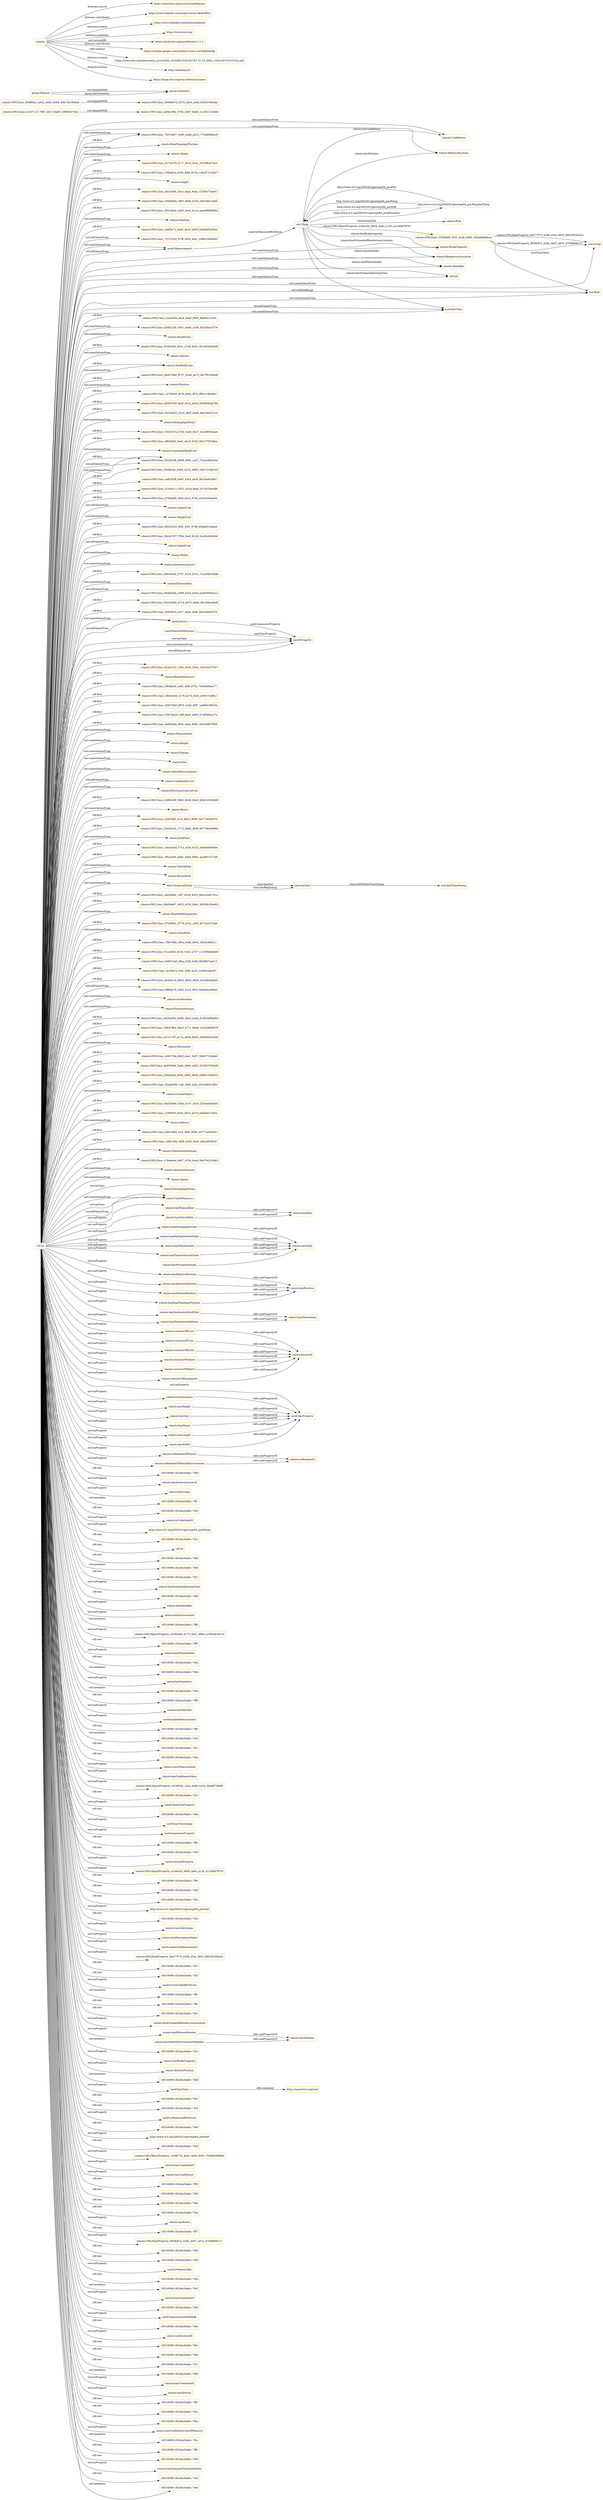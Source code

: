 digraph ar2dtool_diagram { 
rankdir=LR;
size="1501"
node [shape = rectangle, color="orange"]; "s4auto:Confidence" "s4auto:OWLClass_7507dd57_9c90_44e6_a415_770e8066fcc9" "s4auto:RoadTopologyPosition" "s4auto:Shape" "s4auto:OWLClass_917b1f76_f117_4910_91ac_2519f8c07dc3" "s4auto:OWLClass_be6b198e_5792_4367_8dd0_e1193127a9d0" "s4auto:OWLClass_15fb483a_e638_4f66_813b_1d6257210b27" "s4auto:Length" "s4auto:OWLClass_a61c93fb_45ce_4eae_94ac_15200c75ee91" "s4auto:OWLClass_3bfa8d5b_36f3_465e_b7e0_cbbcdbb14af9" "s4auto:OWLClass_35018e3e_3a05_4ce1_b21d_aecb99889b6a" "s4auto:Heading" "s4auto:OWLClass_ca6f3e72_e492_4e42_bb50_b3befd5200b2" "s4auto:OWLClass_7227c333_67f8_4f2d_a0e1_208d15683bb5" "saref:Measurement" "s4auto:OWLClass_b2aecf6a_cbcb_46a6_89e3_ffaf56c1c350" "s4auto:OWLClass_836b22f0_3931_44dd_a18b_4f52f5d10379" "s4auto:RoadEntity" "s4auto:OWLClass_81fdb39d_0931_47a8_b051_9516044569d5" "s4auto:Vehicle" "s4auto:NotifiedEvent" "s4auto:OWLClass_8b969e76_5374_4dc6_a45d_f32e5769cafa" "s4auto:OWLClass_bb857606_8737_45ad_ae73_c8c7f91884d8" "s4auto:Position" "s4auto:OWLClass_ce70b5bf_f678_4d04_8f7e_ff5b116b49a3" "s4auto:OWLClass_495b7639_fa49_44c2_a634_3838926ad786" "s4auto:OWLClass_04329a05_2232_4bf5_b0a8_ded14fee7c24" "s4auto:ParkingSpotPoint" "s4auto:OWLClass_32021b7a_e7be_4a44_9c27_d1ea8f53eaa4" "s4auto:OWLClass_efb5f3dd_4e42_4e19_91b3_f451575038ea" "s4auto:VulnerableRoadUser" "http://www.w3.org/2003/01/geo/wgs84_pos#SpatialThing" "s4auto:OWLClass_0f32b2d8_db89_4881_ace7_72cace8ba5de" "time:Instant" "s4auto:OWLClass_50c8f1b0_b382_4232_b895_16b7210ad7d3" "s4auto:OWLClass_ab8202ff_e405_4365_abc8_8fc24e9c38b7" "s4auto:OWLClass_51b26c11_9322_4c2b_8eaf_551547ee4dfb" "s4auto:OWLClass_b7b8e4f0_00ef_4ec3_8706_a3a35e4aebd0" "s4auto:LengthUnit" "s4auto:HeightUnit" "s4auto:OWLClass_8f320229_ef05_43f1_9766_80adb01eada6" "s4auto:OWLClass_942e2767_7f64_4ce0_822b_2cc26c6a540d" "s4auto:SpeedUnit" "s4auto:Width" "s4auto:RelativePosition" "s4auto:AutomationLevel" "s4auto:OWLClass_59b3b3ba_5757_41b5_8741_7e226853e49e" "s4auto:PlatoonRole" "s4auto:OWLClass_30dd4a6b_a368_45c4_bcb0_b2d8300ba2c1" "s4auto:OWLClass_92454d09_d714_4870_a8d4_c8c16bbc49d8" "s4auto:OWLClass_f4d3087f_4c57_4b40_bbf0_59a10d4f1876" "saref:Device" "s4auto:OWLClass_62ab1c22_189c_4445_85ee_1ef1e2d17b57" "s4auto:RoadSideSensor" "s4auto:OWLClass_083fab3f_ca95_4af8_873e_7563bd6bec77" "s4auto:OWLClass_094f68a1_a622_4a62_9298_43b74210b8a4" "s4auto:BrakeCapacity" "s4auto:OWLClass_28e02d4d_1c7b_4c7b_af28_cc59c73a9fa1" "s4auto:OWLClass_268735bf_d97b_43a0_80f7_ead69c3861fa" "saref:FeatureOfInterest" "s4auto:OWLClass_55978b20_33ff_44a1_a09c_974f509cc274" "s4auto:OWLClass_8ef04dbb_f94e_4dae_8bf0_cb63cd807909" "s4auto:PlatoonState" "s4auto:OWLClass_2cc57115_7965_4f13_9ad6_139fbf337b2e" "s4auto:Height" "s4auto:Platoon" "s4auto:Size" "s4auto:Role" "s4auto:VehicleEnvironment" "saref:Property" "s4auto:CardinalityUnit" "s4auto:ElectronicControlUnit" "s4auto:OWLClass_d2f64388_08b5_4626_8be5_bf2614562bb8" "s4auto:Route" "s4auto:OWLClass_a2818dfc_41cf_4923_9680_ba37180e5970" "s4auto:OWLClass_2945d1e2_7172_4b82_869f_0b779bc9496b" "s4auto:EndPoint" "s4auto:OWLClass_1ab43a6d_571a_434f_9152_bdeb0fb96694" "s4auto:OWLClass_3f5ca29b_a4bb_4d64_89b4_aac68c137c49" "s4auto:VehicleRole" "s4auto:RoutePoint" "time:TemporalEntity" "s4auto:OWLClass_ca926664_1ef7_4528_8022_66d1d26b701e" "s4auto:OWLClass_04b546d7_4632_4354_b9a1_00058c30a662" "s4auto:RoadSideEquipment" "s4auto:OWLClass_07a59fd1_8778_41b1_a40f_497242d7cfab" "s4auto:StartPoint" "s4auto:OWLClass_7f65788c_8f5a_4c8b_89c8_1f924c8ef511" "s4auto:OWLClass_f12ac0e6_d518_41b2_a737_112009debde8" "s4auto:OWLClass_94907a46_9fca_42fb_9c66_8626fb7ee513" "s4auto:OWLClass_eb1fda7a_fc6c_4dfb_ac2f_1ce59234bc97" "s4auto:OWLClass_8cd541c9_9bb2_49a5_9820_43c0dbcf5a60" "s4auto:OWLClass_9ffbba79_32b5_41e3_9f34_6d82b4c49fe0" "geosp:Geometry" "s4auto:Acceleration" "s4auto:PlatoonPosition" "s4auto:OWLClass_8d26a591_bd0b_48a3_ba4b_61932a89dcbd" "s4auto:OWLClass_26b47864_9eb3_4711_89a6_c23244800e78" "s4auto:OWLClass_be7c1797_e17e_4904_8dc6_3b99926e33dd" "s4auto:Movement" "s4auto:RendezvousLocation" "s4auto:OWLClass_a58175fa_904f_4ee1_9c97_39b077249abf" "s4auto:OWLClass_4e93090d_5aeb_4946_a593_25268703bb08" "s4auto:Identifier" "geosp:Feature" "s4auto:OWLClass_3ef5abd6_4002_4095_96dd_008e5780e633" "s4auto:OWLClass_92dab589_1afc_4f99_a53c_031ddf5a1d85" "s4auto:CriticalObject" "s4auto:OWLClass_9ad3360e_429a_4107_a353_2f10a459de05" "s4auto:OWLClass_c25f950f_505d_4814_be70_0de84bc70d3c" "s4auto:Address" "s4auto:OWLClass_e6b10e5f_1fc3_49fe_995b_d2771ae66e91" "s4auto:OWLClass_34f8159d_60f8_42d5_9ee3_ef6ca0f3823f" "s4auto:OWLClass_553f9409_f262_4ed9_a940_180eb68bbb2a" "s4auto:PlatoonVehicleState" "s4auto:OWLClass_c74dee04_0497_4156_bcad_06a79021d4b3" "s4auto:AbsolutePosition" "s4auto:Speed" "s4auto:ParkingSpotState" "saref:UnitOfMeasure" ; /*classes style*/
	"s4auto:hasPlatoonRole" -> "s4auto:hasRole" [ label = "rdfs:subPropertyOf" ];
	"s4auto:hasParkingSpotState" -> "s4auto:hasState" [ label = "rdfs:subPropertyOf" ];
	"s4auto:hasPlatoonPosition" -> "s4auto:hasPosition" [ label = "rdfs:subPropertyOf" ];
	"s4auto:hasDestinationEndPoint" -> "s4auto:hasDestination" [ label = "rdfs:subPropertyOf" ];
	"s4auto:consistsOfEvent" -> "saref:consistsOf" [ label = "rdfs:subPropertyOf" ];
	"s4auto:hasSize" -> "saref:hasProperty" [ label = "rdfs:subPropertyOf" ];
	"geosp:Feature" -> "geosp:Geometry" [ label = "owl:disjointWith" ];
	"s4auto:OWLClass_2cc57115_7965_4f13_9ad6_139fbf337b2e" -> "s4auto:OWLClass_be6b198e_5792_4367_8dd0_e1193127a9d0" [ label = "owl:disjointWith" ];
	"s4auto:" -> "https://saref.etsi.org/sources/saref4auto/" [ label = "dcterms:source" ];
	"s4auto:" -> "https://www.linkedin.com/in/pol-torres-46a83863/" [ label = "dcterms:contributor" ];
	"s4auto:" -> "https://www.linkedin.com/in/lauradaniele" [ label = "dcterms:creator" ];
	"s4auto:" -> "https://www.etsi.org/" [ label = "dcterms:publisher" ];
	"s4auto:" -> "https://saref.etsi.org/saref4auto/v1.1.1/" [ label = "owl:versionIRI" ];
	"s4auto:" -> "https://scholar.google.com/citations?user=coCDIj8AAAAJ" [ label = "dcterms:contributor" ];
	"s4auto:" -> "https://www.etsi.org/deliver/etsi_ts/103400_103499/10341007/01.01.01_60/ts_10341007v010101p.pdf" [ label = "rdfs:seeAlso" ];
	"s4auto:" -> "http://netellany.fr/" [ label = "dcterms:creator" ];
	"s4auto:" -> "https://forge.etsi.org/etsi-software-license" [ label = "dcterms:license" ];
	"s4auto:consistsOfUser" -> "saref:consistsOf" [ label = "rdfs:subPropertyOf" ];
	"s4auto:hasRoadTopologyPosition" -> "s4auto:hasPosition" [ label = "rdfs:subPropertyOf" ];
	"s4auto:hasShape" -> "saref:hasProperty" [ label = "rdfs:subPropertyOf" ];
	"s4auto:hasLength" -> "saref:hasProperty" [ label = "rdfs:subPropertyOf" ];
	"s4auto:hasParkingVehicleState" -> "s4auto:hasState" [ label = "rdfs:subPropertyOf" ];
	"s4auto:hasPlatoonState" -> "s4auto:hasState" [ label = "rdfs:subPropertyOf" ];
	"s4auto:isMemberOfPlatoon" -> "s4auto:isMemberOf" [ label = "rdfs:subPropertyOf" ];
	"s4auto:hasWidth" -> "saref:hasProperty" [ label = "rdfs:subPropertyOf" ];
	"s4auto:consistsOfEntity" -> "saref:consistsOf" [ label = "rdfs:subPropertyOf" ];
	"s4auto:hasPlatoonVehicleState" -> "s4auto:hasState" [ label = "rdfs:subPropertyOf" ];
	"s4auto:hasDestinationAddress" -> "s4auto:hasDestination" [ label = "rdfs:subPropertyOf" ];
	"NULL" -> "18516099:18244e3da6c:-7fd9" [ label = "rdf:rest" ];
	"NULL" -> "s4auto:hasAutomationLevel" [ label = "owl:onProperty" ];
	"NULL" -> "s4auto:OWLClass_942e2767_7f64_4ce0_822b_2cc26c6a540d" [ label = "rdf:first" ];
	"NULL" -> "s4auto:hasOrigin" [ label = "owl:onProperty" ];
	"NULL" -> "s4auto:NotifiedEvent" [ label = "owl:someValuesFrom" ];
	"NULL" -> "s4auto:HeightUnit" [ label = "owl:allValuesFrom" ];
	"NULL" -> "s4auto:hasPlatoonState" [ label = "owl:onProperty" ];
	"NULL" -> "s4auto:OWLClass_8cd541c9_9bb2_49a5_9820_43c0dbcf5a60" [ label = "rdf:first" ];
	"NULL" -> "s4auto:Address" [ label = "owl:someValuesFrom" ];
	"NULL" -> "18516099:18244e3da6c:-7ff1" [ label = "owl:members" ];
	"NULL" -> "18516099:18244e3da6c:-7fe3" [ label = "rdf:rest" ];
	"NULL" -> "s4auto:isCollectionOf" [ label = "owl:onProperty" ];
	"NULL" -> "http://www.w3.org/2003/01/geo/wgs84_pos#long" [ label = "owl:onProperty" ];
	"NULL" -> "s4auto:Shape" [ label = "owl:someValuesFrom" ];
	"NULL" -> "18516099:18244e3da6c:-7fc2" [ label = "rdf:rest" ];
	"NULL" -> "rdf:nil" [ label = "rdf:rest" ];
	"NULL" -> "18516099:18244e3da6c:-7fdb" [ label = "rdf:rest" ];
	"NULL" -> "s4auto:NotifiedEvent" [ label = "rdf:first" ];
	"NULL" -> "18516099:18244e3da6c:-7fe6" [ label = "owl:members" ];
	"NULL" -> "s4auto:PlatoonPosition" [ label = "owl:someValuesFrom" ];
	"NULL" -> "18516099:18244e3da6c:-7fe7" [ label = "rdf:rest" ];
	"NULL" -> "s4auto:OWLClass_62ab1c22_189c_4445_85ee_1ef1e2d17b57" [ label = "rdf:first" ];
	"NULL" -> "s4auto:OWLClass_c74dee04_0497_4156_bcad_06a79021d4b3" [ label = "rdf:first" ];
	"NULL" -> "s4auto:OWLClass_07a59fd1_8778_41b1_a40f_497242d7cfab" [ label = "rdf:first" ];
	"NULL" -> "s4auto:hasEstimatedJoiningTime" [ label = "owl:onProperty" ];
	"NULL" -> "18516099:18244e3da6c:-7fdf" [ label = "rdf:rest" ];
	"NULL" -> "s4auto:hasIdentifier" [ label = "owl:onProperty" ];
	"NULL" -> "s4auto:hasEnvironment" [ label = "owl:onProperty" ];
	"NULL" -> "18516099:18244e3da6c:-7ff8" [ label = "owl:members" ];
	"NULL" -> "s4auto:OWLClass_8f320229_ef05_43f1_9766_80adb01eada6" [ label = "rdf:first" ];
	"NULL" -> "s4auto:Heading" [ label = "owl:someValuesFrom" ];
	"NULL" -> "s4auto:OWLObjectProperty_1828ea5b_6175_4e01_88e4_a1b9cab3b318" [ label = "owl:onProperty" ];
	"NULL" -> "s4auto:OWLClass_3ef5abd6_4002_4095_96dd_008e5780e633" [ label = "rdf:first" ];
	"NULL" -> "s4auto:OWLClass_ab8202ff_e405_4365_abc8_8fc24e9c38b7" [ label = "rdf:first" ];
	"NULL" -> "s4auto:OWLClass_0f32b2d8_db89_4881_ace7_72cace8ba5de" [ label = "rdf:first" ];
	"NULL" -> "18516099:18244e3da6c:-7ff5" [ label = "rdf:rest" ];
	"NULL" -> "s4auto:hasPlatoonIndex" [ label = "owl:onProperty" ];
	"NULL" -> "s4auto:hasSize" [ label = "owl:onProperty" ];
	"NULL" -> "s4auto:hasShape" [ label = "owl:onProperty" ];
	"NULL" -> "18516099:18244e3da6c:-7fed" [ label = "rdf:rest" ];
	"NULL" -> "18516099:18244e3da6c:-7fdd" [ label = "owl:members" ];
	"NULL" -> "s4auto:ParkingSpotPoint" [ label = "owl:someValuesFrom" ];
	"NULL" -> "geosp:hasGeometry" [ label = "owl:onProperty" ];
	"NULL" -> "s4auto:OWLClass_b2aecf6a_cbcb_46a6_89e3_ffaf56c1c350" [ label = "rdf:first" ];
	"NULL" -> "s4auto:hasWidth" [ label = "owl:onProperty" ];
	"NULL" -> "18516099:18244e3da6c:-7fd4" [ label = "owl:members" ];
	"NULL" -> "18516099:18244e3da6c:-7ff9" [ label = "rdf:rest" ];
	"NULL" -> "saref:Device" [ label = "owl:allValuesFrom" ];
	"NULL" -> "s4auto:hasMovement" [ label = "owl:onProperty" ];
	"NULL" -> "s4auto:VulnerableRoadUser" [ label = "owl:someValuesFrom" ];
	"NULL" -> "xsd:float" [ label = "owl:onDataRange" ];
	"NULL" -> "s4auto:OWLClass_34f8159d_60f8_42d5_9ee3_ef6ca0f3823f" [ label = "rdf:first" ];
	"NULL" -> "s4auto:hasPlatoonVehicleState" [ label = "owl:onProperty" ];
	"NULL" -> "s4auto:OWLClass_eb1fda7a_fc6c_4dfb_ac2f_1ce59234bc97" [ label = "rdf:first" ];
	"NULL" -> "s4auto:OWLClass_81fdb39d_0931_47a8_b051_9516044569d5" [ label = "rdf:first" ];
	"NULL" -> "s4auto:hasMaxSize" [ label = "owl:onProperty" ];
	"NULL" -> "saref:makesMeasurement" [ label = "owl:onProperty" ];
	"NULL" -> "s4auto:ParkingSpotState" [ label = "owl:onClass" ];
	"NULL" -> "s4auto:OWLClass_9ffbba79_32b5_41e3_9f34_6d82b4c49fe0" [ label = "owl:allValuesFrom" ];
	"NULL" -> "18516099:18244e3da6c:-7ffb" [ label = "rdf:rest" ];
	"NULL" -> "18516099:18244e3da6c:-7fc6" [ label = "owl:members" ];
	"NULL" -> "s4auto:OWLClass_0f32b2d8_db89_4881_ace7_72cace8ba5de" [ label = "owl:allValuesFrom" ];
	"NULL" -> "18516099:18244e3da6c:-7fc1" [ label = "rdf:rest" ];
	"NULL" -> "xsd:string" [ label = "owl:someValuesFrom" ];
	"NULL" -> "s4auto:hasParkingSpotState" [ label = "owl:onProperty" ];
	"NULL" -> "18516099:18244e3da6c:-7fda" [ label = "rdf:rest" ];
	"NULL" -> "s4auto:isMemberOfPlatoon" [ label = "owl:onProperty" ];
	"NULL" -> "s4auto:usesMeasurement" [ label = "owl:onProperty" ];
	"NULL" -> "s4auto:PlatoonState" [ label = "owl:someValuesFrom" ];
	"NULL" -> "s4auto:Size" [ label = "owl:someValuesFrom" ];
	"NULL" -> "s4auto:OWLClass_7227c333_67f8_4f2d_a0e1_208d15683bb5" [ label = "owl:allValuesFrom" ];
	"NULL" -> "s4auto:Speed" [ label = "owl:someValuesFrom" ];
	"NULL" -> "s4auto:OWLClass_efb5f3dd_4e42_4e19_91b3_f451575038ea" [ label = "rdf:first" ];
	"NULL" -> "s4auto:hasConfidenceValue" [ label = "owl:onProperty" ];
	"NULL" -> "s4auto:OWLObjectProperty_c016f3d4_1a3a_4a8b_b22d_56aaff72f689" [ label = "owl:onProperty" ];
	"NULL" -> "18516099:18244e3da6c:-7fc5" [ label = "rdf:rest" ];
	"NULL" -> "saref:relatesToProperty" [ label = "owl:onProperty" ];
	"NULL" -> "s4auto:consistsOfVehicle" [ label = "owl:onProperty" ];
	"NULL" -> "18516099:18244e3da6c:-7fde" [ label = "rdf:rest" ];
	"NULL" -> "saref:hasTimestamp" [ label = "owl:onProperty" ];
	"NULL" -> "saref:measuresProperty" [ label = "owl:onProperty" ];
	"NULL" -> "s4auto:hasRoadTopologyPosition" [ label = "owl:onProperty" ];
	"NULL" -> "s4auto:Acceleration" [ label = "owl:someValuesFrom" ];
	"NULL" -> "18516099:18244e3da6c:-7ff0" [ label = "rdf:rest" ];
	"NULL" -> "18516099:18244e3da6c:-7fc9" [ label = "rdf:rest" ];
	"NULL" -> "saref:controlsProperty" [ label = "owl:onProperty" ];
	"NULL" -> "s4auto:RoadEntity" [ label = "owl:someValuesFrom" ];
	"NULL" -> "s4auto:consistsOfEntity" [ label = "owl:onProperty" ];
	"NULL" -> "xsd:dateTime" [ label = "owl:someValuesFrom" ];
	"NULL" -> "s4auto:OWLObjectProperty_e1bbccf3_d604_4a6c_a130_e2148e0787fc" [ label = "owl:onProperty" ];
	"NULL" -> "s4auto:OWLClass_26b47864_9eb3_4711_89a6_c23244800e78" [ label = "rdf:first" ];
	"NULL" -> "s4auto:Height" [ label = "owl:someValuesFrom" ];
	"NULL" -> "saref:Property" [ label = "owl:onClass" ];
	"NULL" -> "18516099:18244e3da6c:-7ff4" [ label = "rdf:rest" ];
	"NULL" -> "s4auto:OWLClass_f12ac0e6_d518_41b2_a737_112009debde8" [ label = "rdf:first" ];
	"NULL" -> "s4auto:OWLClass_ca926664_1ef7_4528_8022_66d1d26b701e" [ label = "rdf:first" ];
	"NULL" -> "s4auto:OWLClass_35018e3e_3a05_4ce1_b21d_aecb99889b6a" [ label = "rdf:first" ];
	"NULL" -> "18516099:18244e3da6c:-7fd3" [ label = "rdf:rest" ];
	"NULL" -> "18516099:18244e3da6c:-7fec" [ label = "rdf:rest" ];
	"NULL" -> "s4auto:BrakeCapacity" [ label = "owl:someValuesFrom" ];
	"NULL" -> "http://www.w3.org/2003/01/geo/wgs84_pos#alt" [ label = "owl:onProperty" ];
	"NULL" -> "saref:Property" [ label = "owl:someValuesFrom" ];
	"NULL" -> "saref:Device" [ label = "owl:someValuesFrom" ];
	"NULL" -> "18516099:18244e3da6c:-7fcb" [ label = "rdf:rest" ];
	"NULL" -> "s4auto:OWLClass_f4d3087f_4c57_4b40_bbf0_59a10d4f1876" [ label = "rdf:first" ];
	"NULL" -> "s4syst:hasSubSystem" [ label = "owl:onProperty" ];
	"NULL" -> "s4auto:OWLClass_495b7639_fa49_44c2_a634_3838926ad786" [ label = "rdf:first" ];
	"NULL" -> "s4auto:hasDescriptionName" [ label = "owl:onProperty" ];
	"NULL" -> "s4auto:Confidence" [ label = "owl:someValuesFrom" ];
	"NULL" -> "s4auto:Vehicle" [ label = "owl:someValuesFrom" ];
	"NULL" -> "s4auto:OWLClass_be7c1797_e17e_4904_8dc6_3b99926e33dd" [ label = "rdf:first" ];
	"NULL" -> "saref:relatesToMeasurement" [ label = "owl:onProperty" ];
	"NULL" -> "s4auto:OWLDataProperty_60a77575_e39d_454c_96c5_66f14035eb2e" [ label = "owl:onProperty" ];
	"NULL" -> "18516099:18244e3da6c:-7fd7" [ label = "rdf:rest" ];
	"NULL" -> "s4auto:OWLClass_8ef04dbb_f94e_4dae_8bf0_cb63cd807909" [ label = "rdf:first" ];
	"NULL" -> "s4auto:hasHeight" [ label = "owl:onProperty" ];
	"NULL" -> "18516099:18244e3da6c:-7fcf" [ label = "rdf:rest" ];
	"NULL" -> "s4auto:OWLClass_917b1f76_f117_4910_91ac_2519f8c07dc3" [ label = "rdf:first" ];
	"NULL" -> "saref:isControlledByDevice" [ label = "owl:onProperty" ];
	"NULL" -> "18516099:18244e3da6c:-7ffc" [ label = "owl:members" ];
	"NULL" -> "s4auto:OWLClass_04b546d7_4632_4354_b9a1_00058c30a662" [ label = "rdf:first" ];
	"NULL" -> "s4auto:OWLClass_2945d1e2_7172_4b82_869f_0b779bc9496b" [ label = "rdf:first" ];
	"NULL" -> "18516099:18244e3da6c:-7ffa" [ label = "rdf:rest" ];
	"NULL" -> "18516099:18244e3da6c:-7fe1" [ label = "rdf:rest" ];
	"NULL" -> "time:TemporalEntity" [ label = "owl:someValuesFrom" ];
	"NULL" -> "s4auto:AbsolutePosition" [ label = "owl:someValuesFrom" ];
	"NULL" -> "s4auto:Width" [ label = "owl:someValuesFrom" ];
	"NULL" -> "s4auto:OWLClass_8d26a591_bd0b_48a3_ba4b_61932a89dcbd" [ label = "rdf:first" ];
	"NULL" -> "s4auto:hasEstimatedRendezvousLocation" [ label = "owl:onProperty" ];
	"NULL" -> "s4auto:PlatoonVehicleState" [ label = "owl:someValuesFrom" ];
	"NULL" -> "s4auto:OWLClass_50c8f1b0_b382_4232_b895_16b7210ad7d3" [ label = "rdf:first" ];
	"NULL" -> "s4auto:hasPlatoonMember" [ label = "owl:onProperty" ];
	"NULL" -> "s4auto:OWLClass_083fab3f_ca95_4af8_873e_7563bd6bec77" [ label = "rdf:first" ];
	"NULL" -> "18516099:18244e3da6c:-7fc3" [ label = "owl:members" ];
	"NULL" -> "s4auto:hasBrakeCapacity" [ label = "owl:onProperty" ];
	"NULL" -> "s4auto:hasPlatoonPosition" [ label = "owl:onProperty" ];
	"NULL" -> "s4auto:SpeedUnit" [ label = "owl:allValuesFrom" ];
	"NULL" -> "s4auto:consistsOfObject" [ label = "owl:onProperty" ];
	"NULL" -> "s4auto:detectsPosition" [ label = "owl:onProperty" ];
	"NULL" -> "s4auto:OWLClass_c25f950f_505d_4814_be70_0de84bc70d3c" [ label = "rdf:first" ];
	"NULL" -> "s4auto:OWLClass_bb857606_8737_45ad_ae73_c8c7f91884d8" [ label = "rdf:first" ];
	"NULL" -> "18516099:18244e3da6c:-7fd8" [ label = "owl:members" ];
	"NULL" -> "s4auto:hasRelativePosition" [ label = "owl:onProperty" ];
	"NULL" -> "saref:hasValue" [ label = "owl:onProperty" ];
	"NULL" -> "18516099:18244e3da6c:-7fe5" [ label = "rdf:rest" ];
	"NULL" -> "s4auto:OWLClass_7507dd57_9c90_44e6_a415_770e8066fcc9" [ label = "owl:someValuesFrom" ];
	"NULL" -> "s4auto:PlatoonRole" [ label = "owl:someValuesFrom" ];
	"NULL" -> "18516099:18244e3da6c:-7fc4" [ label = "rdf:rest" ];
	"NULL" -> "s4auto:Route" [ label = "owl:someValuesFrom" ];
	"NULL" -> "saref:isMeasuredByDevice" [ label = "owl:onProperty" ];
	"NULL" -> "xsd:int" [ label = "owl:someValuesFrom" ];
	"NULL" -> "18516099:18244e3da6c:-7fe9" [ label = "rdf:rest" ];
	"NULL" -> "s4auto:hasLength" [ label = "owl:onProperty" ];
	"NULL" -> "http://www.w3.org/2003/01/geo/wgs84_pos#lat" [ label = "owl:onProperty" ];
	"NULL" -> "s4auto:OWLClass_32021b7a_e7be_4a44_9c27_d1ea8f53eaa4" [ label = "rdf:first" ];
	"NULL" -> "18516099:18244e3da6c:-7fc8" [ label = "rdf:rest" ];
	"NULL" -> "s4auto:OWLClass_94907a46_9fca_42fb_9c66_8626fb7ee513" [ label = "rdf:first" ];
	"NULL" -> "s4auto:OWLClass_9ad3360e_429a_4107_a353_2f10a459de05" [ label = "rdf:first" ];
	"NULL" -> "s4auto:OWLClass_268735bf_d97b_43a0_80f7_ead69c3861fa" [ label = "rdf:first" ];
	"NULL" -> "s4auto:ElectronicControlUnit" [ label = "owl:someValuesFrom" ];
	"NULL" -> "s4auto:StartPoint" [ label = "owl:someValuesFrom" ];
	"NULL" -> "s4auto:OWLObjectProperty_10d4f71b_6da1_4eb5_840c_760db83f999d" [ label = "owl:onProperty" ];
	"NULL" -> "s4auto:hasCoordinateY" [ label = "owl:onProperty" ];
	"NULL" -> "s4auto:hasConfidence" [ label = "owl:onProperty" ];
	"NULL" -> "18516099:18244e3da6c:-7ff3" [ label = "rdf:rest" ];
	"NULL" -> "s4auto:OWLClass_d2f64388_08b5_4626_8be5_bf2614562bb8" [ label = "rdf:first" ];
	"NULL" -> "18516099:18244e3da6c:-7fd2" [ label = "rdf:rest" ];
	"NULL" -> "s4auto:OWLClass_59b3b3ba_5757_41b5_8741_7e226853e49e" [ label = "rdf:first" ];
	"NULL" -> "xsd:dateTime" [ label = "owl:allValuesFrom" ];
	"NULL" -> "18516099:18244e3da6c:-7feb" [ label = "rdf:rest" ];
	"NULL" -> "s4auto:hasDestinationAddress" [ label = "owl:onProperty" ];
	"NULL" -> "s4auto:OWLClass_28e02d4d_1c7b_4c7b_af28_cc59c73a9fa1" [ label = "rdf:first" ];
	"NULL" -> "saref:Measurement" [ label = "owl:allValuesFrom" ];
	"NULL" -> "18516099:18244e3da6c:-7fca" [ label = "rdf:rest" ];
	"NULL" -> "s4auto:OWLClass_1ab43a6d_571a_434f_9152_bdeb0fb96694" [ label = "rdf:first" ];
	"NULL" -> "s4auto:OWLClass_a61c93fb_45ce_4eae_94ac_15200c75ee91" [ label = "rdf:first" ];
	"NULL" -> "saref:UnitOfMeasure" [ label = "owl:someValuesFrom" ];
	"NULL" -> "saref:Measurement" [ label = "owl:someValuesFrom" ];
	"NULL" -> "s4auto:OWLClass_ca6f3e72_e492_4e42_bb50_b3befd5200b2" [ label = "rdf:first" ];
	"NULL" -> "s4auto:Identifier" [ label = "owl:someValuesFrom" ];
	"NULL" -> "s4auto:OWLClass_3f5ca29b_a4bb_4d64_89b4_aac68c137c49" [ label = "rdf:first" ];
	"NULL" -> "s4auto:isMemberOfVehicleEnvironment" [ label = "owl:onProperty" ];
	"NULL" -> "s4auto:CriticalObject" [ label = "owl:someValuesFrom" ];
	"NULL" -> "s4auto:hasRoute" [ label = "owl:onProperty" ];
	"NULL" -> "s4auto:hasDestinationEndPoint" [ label = "owl:onProperty" ];
	"NULL" -> "18516099:18244e3da6c:-7ff7" [ label = "rdf:rest" ];
	"NULL" -> "s4auto:OWLDataProperty_f859b87a_028e_46d7_a87e_d75bf80fe7c7" [ label = "owl:onProperty" ];
	"NULL" -> "s4auto:RendezvousLocation" [ label = "owl:someValuesFrom" ];
	"NULL" -> "s4auto:OWLClass_4e93090d_5aeb_4946_a593_25268703bb08" [ label = "rdf:first" ];
	"NULL" -> "18516099:18244e3da6c:-7fd6" [ label = "rdf:rest" ];
	"NULL" -> "s4auto:RelativePosition" [ label = "owl:someValuesFrom" ];
	"NULL" -> "18516099:18244e3da6c:-7fef" [ label = "rdf:rest" ];
	"NULL" -> "s4auto:OWLClass_e6b10e5f_1fc3_49fe_995b_d2771ae66e91" [ label = "rdf:first" ];
	"NULL" -> "saref:isMeasuredIn" [ label = "owl:onProperty" ];
	"NULL" -> "18516099:18244e3da6c:-7fce" [ label = "rdf:rest" ];
	"NULL" -> "s4auto:OWLClass_51b26c11_9322_4c2b_8eaf_551547ee4dfb" [ label = "rdf:first" ];
	"NULL" -> "18516099:18244e3da6c:-7fe2" [ label = "owl:members" ];
	"NULL" -> "s4auto:OWLClass_92dab589_1afc_4f99_a53c_031ddf5a1d85" [ label = "rdf:first" ];
	"NULL" -> "s4auto:Movement" [ label = "owl:someValuesFrom" ];
	"NULL" -> "s4auto:hasCoordinateZ" [ label = "owl:onProperty" ];
	"NULL" -> "s4auto:LengthUnit" [ label = "owl:allValuesFrom" ];
	"NULL" -> "s4auto:OWLClass_0f32b2d8_db89_4881_ace7_72cace8ba5de" [ label = "owl:someValuesFrom" ];
	"NULL" -> "18516099:18244e3da6c:-7fe0" [ label = "rdf:rest" ];
	"NULL" -> "s4auto:hasParkingVehicleState" [ label = "owl:onProperty" ];
	"NULL" -> "saref:measurementMadeBy" [ label = "owl:onProperty" ];
	"NULL" -> "s4auto:VehicleRole" [ label = "owl:someValuesFrom" ];
	"NULL" -> "s4auto:RoadTopologyPosition" [ label = "owl:someValuesFrom" ];
	"NULL" -> "s4auto:hasPlatoonRole" [ label = "owl:onProperty" ];
	"NULL" -> "s4auto:consistsOfUser" [ label = "owl:onProperty" ];
	"NULL" -> "18516099:18244e3da6c:-7fe4" [ label = "rdf:rest" ];
	"NULL" -> "saref:UnitOfMeasure" [ label = "owl:onClass" ];
	"NULL" -> "s4syst:subSystemOf" [ label = "owl:onProperty" ];
	"NULL" -> "18516099:18244e3da6c:-7fdc" [ label = "rdf:rest" ];
	"NULL" -> "s4auto:OWLClass_7f65788c_8f5a_4c8b_89c8_1f924c8ef511" [ label = "rdf:first" ];
	"NULL" -> "s4auto:hasAbsolutePosition" [ label = "owl:onProperty" ];
	"NULL" -> "s4auto:RoadSideEquipment" [ label = "owl:someValuesFrom" ];
	"NULL" -> "s4auto:hasVehicleRole" [ label = "owl:onProperty" ];
	"NULL" -> "s4auto:OWLClass_ce70b5bf_f678_4d04_8f7e_ff5b116b49a3" [ label = "rdf:first" ];
	"NULL" -> "s4auto:OWLClass_7507dd57_9c90_44e6_a415_770e8066fcc9" [ label = "rdf:first" ];
	"NULL" -> "s4auto:Length" [ label = "owl:someValuesFrom" ];
	"NULL" -> "18516099:18244e3da6c:-7fe8" [ label = "rdf:rest" ];
	"NULL" -> "s4auto:Position" [ label = "owl:someValuesFrom" ];
	"NULL" -> "18516099:18244e3da6c:-7fc7" [ label = "rdf:rest" ];
	"NULL" -> "18516099:18244e3da6c:-7fd0" [ label = "owl:members" ];
	"NULL" -> "xsd:float" [ label = "owl:someValuesFrom" ];
	"NULL" -> "s4auto:OWLClass_3bfa8d5b_36f3_465e_b7e0_cbbcdbb14af9" [ label = "rdf:first" ];
	"NULL" -> "s4auto:hasCoordinateX" [ label = "owl:onProperty" ];
	"NULL" -> "s4auto:RoadSideSensor" [ label = "rdf:first" ];
	"NULL" -> "s4auto:OWLClass_92454d09_d714_4870_a8d4_c8c16bbc49d8" [ label = "rdf:first" ];
	"NULL" -> "s4auto:hasIDValue" [ label = "owl:onProperty" ];
	"NULL" -> "s4auto:OWLClass_04329a05_2232_4bf5_b0a8_ded14fee7c24" [ label = "rdf:first" ];
	"NULL" -> "s4auto:OWLClass_a58175fa_904f_4ee1_9c97_39b077249abf" [ label = "rdf:first" ];
	"NULL" -> "18516099:18244e3da6c:-7ff2" [ label = "rdf:rest" ];
	"NULL" -> "saref:Property" [ label = "owl:allValuesFrom" ];
	"NULL" -> "18516099:18244e3da6c:-7fd1" [ label = "rdf:rest" ];
	"NULL" -> "18516099:18244e3da6c:-7fea" [ label = "rdf:rest" ];
	"NULL" -> "s4auto:OWLClass_30dd4a6b_a368_45c4_bcb0_b2d8300ba2c1" [ label = "owl:allValuesFrom" ];
	"NULL" -> "saref:UnitOfMeasure" [ label = "owl:allValuesFrom" ];
	"NULL" -> "s4auto:hasConfidenceUnitOfMeasure" [ label = "owl:onProperty" ];
	"NULL" -> "18516099:18244e3da6c:-7fcc" [ label = "owl:members" ];
	"NULL" -> "s4auto:OWLClass_b7b8e4f0_00ef_4ec3_8706_a3a35e4aebd0" [ label = "rdf:first" ];
	"NULL" -> "saref:hasProperty" [ label = "owl:onProperty" ];
	"NULL" -> "s4auto:OWLClass_15fb483a_e638_4f66_813b_1d6257210b27" [ label = "rdf:first" ];
	"NULL" -> "s4auto:RoutePoint" [ label = "owl:someValuesFrom" ];
	"NULL" -> "s4auto:consistsOfEvent" [ label = "owl:onProperty" ];
	"NULL" -> "s4auto:VehicleEnvironment" [ label = "owl:someValuesFrom" ];
	"NULL" -> "s4auto:CardinalityUnit" [ label = "owl:allValuesFrom" ];
	"NULL" -> "18516099:18244e3da6c:-7ff6" [ label = "rdf:rest" ];
	"NULL" -> "18516099:18244e3da6c:-7fd5" [ label = "rdf:rest" ];
	"NULL" -> "s4auto:hasOpeningTimeAvailability" [ label = "owl:onProperty" ];
	"NULL" -> "s4auto:OWLClass_836b22f0_3931_44dd_a18b_4f52f5d10379" [ label = "owl:someValuesFrom" ];
	"NULL" -> "s4auto:AutomationLevel" [ label = "owl:someValuesFrom" ];
	"NULL" -> "18516099:18244e3da6c:-7fcd" [ label = "rdf:rest" ];
	"NULL" -> "s4auto:Platoon" [ label = "owl:someValuesFrom" ];
	"NULL" -> "s4auto:OWLClass_a2818dfc_41cf_4923_9680_ba37180e5970" [ label = "rdf:first" ];
	"NULL" -> "s4auto:EndPoint" [ label = "owl:someValuesFrom" ];
	"NULL" -> "18516099:18244e3da6c:-7fee" [ label = "owl:members" ];
	"NULL" -> "s4auto:OWLClass_55978b20_33ff_44a1_a09c_974f509cc274" [ label = "rdf:first" ];
	"NULL" -> "s4auto:consistsOfEquipment" [ label = "owl:onProperty" ];
	"s4auto:hasVehicleRole" -> "s4auto:hasRole" [ label = "rdfs:subPropertyOf" ];
	"s4auto:consistsOfEquipment" -> "saref:consistsOf" [ label = "rdfs:subPropertyOf" ];
	"s4auto:isMemberOfVehicleEnvironment" -> "s4auto:isMemberOf" [ label = "rdfs:subPropertyOf" ];
	"saref:hasValue" -> "https://saref.etsi.org/core" [ label = "rdfs:comment" ];
	"s4auto:hasMovement" -> "saref:hasProperty" [ label = "rdfs:subPropertyOf" ];
	"s4auto:hasRelativePosition" -> "s4auto:hasPosition" [ label = "rdfs:subPropertyOf" ];
	"s4auto:hasPlatoonMember" -> "s4auto:hasMember" [ label = "rdfs:subPropertyOf" ];
	"s4auto:OWLClass_094f68a1_a622_4a62_9298_43b74210b8a4" -> "s4auto:OWLClass_8b969e76_5374_4dc6_a45d_f32e5769cafa" [ label = "owl:disjointWith" ];
	"s4auto:hasAbsolutePosition" -> "s4auto:hasPosition" [ label = "rdfs:subPropertyOf" ];
	"s4auto:consistsOfObject" -> "saref:consistsOf" [ label = "rdfs:subPropertyOf" ];
	"s4auto:consistsOfVehicle" -> "saref:consistsOf" [ label = "rdfs:subPropertyOf" ];
	"s4auto:hasVehicleEnvironmentMember" -> "s4auto:hasMember" [ label = "rdfs:subPropertyOf" ];
	"s4auto:hasPerceptionState" -> "s4auto:hasState" [ label = "rdfs:subPropertyOf" ];
	"s4auto:hasHeight" -> "saref:hasProperty" [ label = "rdfs:subPropertyOf" ];
	"owl:Thing" -> "s4auto:RendezvousLocation" [ label = "s4auto:hasEstimatedRendezvousLocation" ];
	"time:TemporalEntity" -> "time:Instant" [ label = "time:hasEnd" ];
	"owl:Thing" -> "s4auto:BrakeCapacity" [ label = "s4auto:hasBrakeCapacity" ];
	"http://www.w3.org/2003/01/geo/wgs84_pos#SpatialThing" -> "owl:Thing" [ label = "http://www.w3.org/2003/01/geo/wgs84_pos#lat" ];
	"owl:Thing" -> "http://www.w3.org/2003/01/geo/wgs84_pos#SpatialThing" [ label = "http://www.w3.org/2003/01/geo/wgs84_pos#location" ];
	"s4auto:OWLClass_553f9409_f262_4ed9_a940_180eb68bbb2a" -> "xsd:string" [ label = "s4auto:OWLDataProperty_60a77575_e39d_454c_96c5_66f14035eb2e" ];
	"geosp:Feature" -> "geosp:Geometry" [ label = "geosp:hasGeometry" ];
	"owl:Thing" -> "xsd:dateTime" [ label = "s4auto:hasEstimatedJoiningTime" ];
	"owl:Thing" -> "s4auto:Confidence" [ label = "s4auto:hasConfidence" ];
	"owl:Thing" -> "s4auto:RelativePosition" [ label = "s4auto:hasPosition" ];
	"owl:Thing" -> "s4auto:OWLClass_553f9409_f262_4ed9_a940_180eb68bbb2a" [ label = "s4auto:OWLObjectProperty_e1bbccf3_d604_4a6c_a130_e2148e0787fc" ];
	"owl:Thing" -> "s4auto:Role" [ label = "s4auto:hasRole" ];
	"owl:Thing" -> "s4auto:Identifier" [ label = "s4auto:hasIdentifier" ];
	"time:TemporalEntity" -> "time:Instant" [ label = "time:hasBeginning" ];
	"http://www.w3.org/2003/01/geo/wgs84_pos#SpatialThing" -> "owl:Thing" [ label = "http://www.w3.org/2003/01/geo/wgs84_pos#long" ];
	"saref:Device" -> "saref:Property" [ label = "saref:measuresProperty" ];
	"s4auto:OWLClass_553f9409_f262_4ed9_a940_180eb68bbb2a" -> "xsd:string" [ label = "s4auto:OWLDataProperty_f859b87a_028e_46d7_a87e_d75bf80fe7c7" ];
	"saref:Measurement" -> "owl:Thing" [ label = "saref:isMeasuredByDevice" ];
	"http://www.w3.org/2003/01/geo/wgs84_pos#SpatialThing" -> "owl:Thing" [ label = "http://www.w3.org/2003/01/geo/wgs84_pos#alt" ];
	"time:Instant" -> "xsd:dateTimeStamp" [ label = "time:inXSDDateTimeStamp" ];
	"owl:Thing" -> "xsd:int" [ label = "s4auto:hasPlatoonIndex" ];
	"s4auto:OWLClass_553f9409_f262_4ed9_a940_180eb68bbb2a" -> "xsd:float" [ label = "saref:hasValue" ];
	"saref:FeatureOfInterest" -> "saref:Property" [ label = "saref:hasProperty" ];

}
